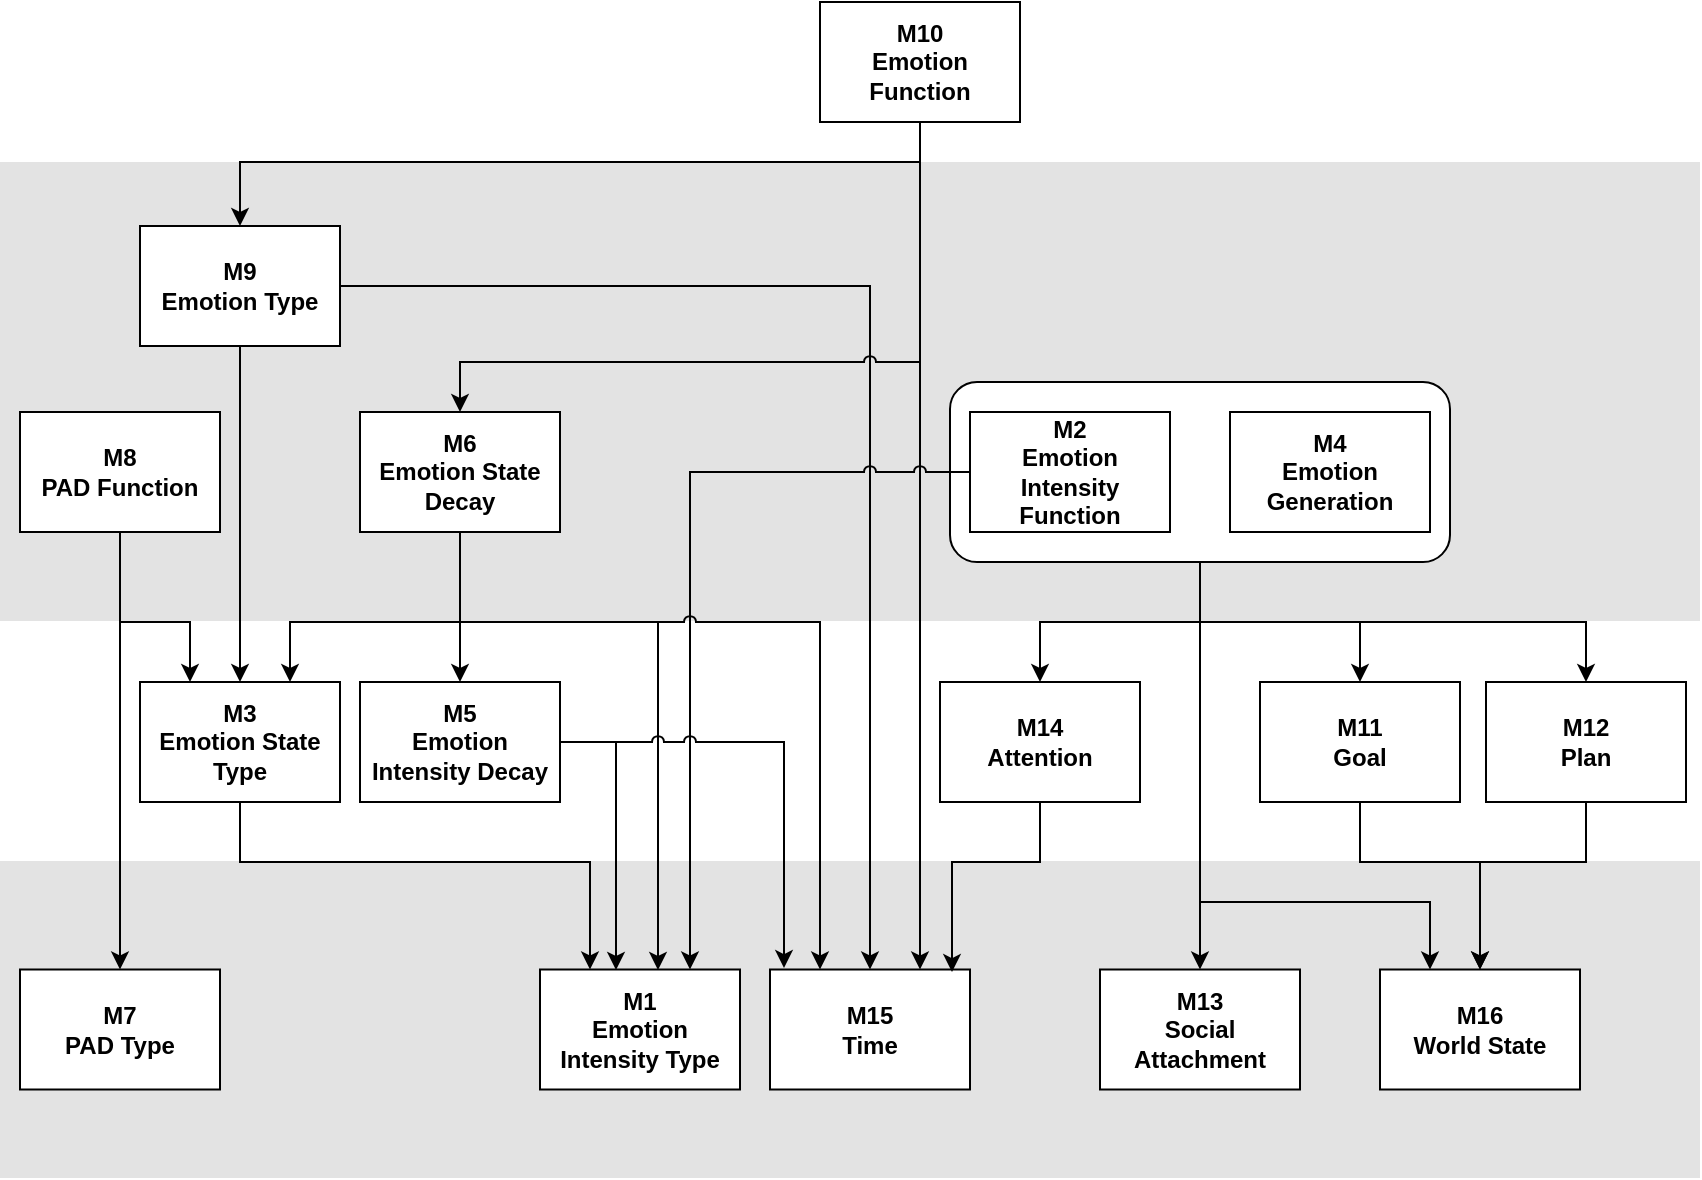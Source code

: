 <mxfile version="21.0.10" type="device"><diagram id="Ijfi6axgYDM7E5HNz20h" name="Page-1"><mxGraphModel dx="1372" dy="779" grid="1" gridSize="10" guides="1" tooltips="1" connect="1" arrows="1" fold="1" page="1" pageScale="1" pageWidth="850" pageHeight="1100" math="0" shadow="0"><root><mxCell id="0"/><mxCell id="1" parent="0"/><mxCell id="OD5OfEdqMw6bm6IXl66x-1" value="" style="rounded=0;whiteSpace=wrap;html=1;strokeColor=none;fillColor=#E3E3E3;" parent="1" vertex="1"><mxGeometry y="569.5" width="850" height="158.5" as="geometry"/></mxCell><mxCell id="vsHfyyIj6KERhxad7ZAa-55" value="" style="rounded=0;whiteSpace=wrap;html=1;strokeColor=none;fillColor=#E3E3E3;" parent="1" vertex="1"><mxGeometry y="220" width="850" height="229.5" as="geometry"/></mxCell><mxCell id="eRBTOyaMB9Fx0lwr8fqL-5" value="" style="group" parent="1" vertex="1" connectable="0"><mxGeometry x="475" y="330" width="250" height="90" as="geometry"/></mxCell><mxCell id="eRBTOyaMB9Fx0lwr8fqL-4" value="" style="rounded=1;whiteSpace=wrap;html=1;" parent="eRBTOyaMB9Fx0lwr8fqL-5" vertex="1"><mxGeometry width="250" height="90" as="geometry"/></mxCell><mxCell id="vsHfyyIj6KERhxad7ZAa-3" value="M2 &lt;br&gt;Emotion Intensity Function" style="rounded=0;whiteSpace=wrap;html=1;fontStyle=1" parent="eRBTOyaMB9Fx0lwr8fqL-5" vertex="1"><mxGeometry x="10" y="15" width="100" height="60" as="geometry"/></mxCell><mxCell id="vsHfyyIj6KERhxad7ZAa-6" value="M4&lt;br&gt;Emotion Generation" style="rounded=0;whiteSpace=wrap;html=1;fontStyle=1" parent="eRBTOyaMB9Fx0lwr8fqL-5" vertex="1"><mxGeometry x="140" y="15" width="100" height="60" as="geometry"/></mxCell><mxCell id="vsHfyyIj6KERhxad7ZAa-2" value="M1 &lt;br&gt;Emotion Intensity Type" style="rounded=0;whiteSpace=wrap;html=1;fontStyle=1" parent="1" vertex="1"><mxGeometry x="270" y="623.75" width="100" height="60" as="geometry"/></mxCell><mxCell id="2X7aPjBaWNLrnwbXmD-6-11" value="" style="edgeStyle=orthogonalEdgeStyle;rounded=0;jumpStyle=arc;orthogonalLoop=1;jettySize=auto;html=1;entryX=0.25;entryY=0;entryDx=0;entryDy=0;exitX=0.5;exitY=1;exitDx=0;exitDy=0;" parent="1" source="vsHfyyIj6KERhxad7ZAa-4" target="vsHfyyIj6KERhxad7ZAa-2" edge="1"><mxGeometry relative="1" as="geometry"><Array as="points"><mxPoint x="120" y="570"/><mxPoint x="295" y="570"/></Array></mxGeometry></mxCell><mxCell id="vsHfyyIj6KERhxad7ZAa-4" value="M3&lt;br&gt;Emotion State Type" style="rounded=0;whiteSpace=wrap;html=1;fontStyle=1" parent="1" vertex="1"><mxGeometry x="70" y="480" width="100" height="60" as="geometry"/></mxCell><mxCell id="2X7aPjBaWNLrnwbXmD-6-14" style="edgeStyle=orthogonalEdgeStyle;rounded=0;jumpStyle=arc;orthogonalLoop=1;jettySize=auto;html=1;exitX=0.5;exitY=1;exitDx=0;exitDy=0;entryX=0.5;entryY=0;entryDx=0;entryDy=0;" parent="1" source="eRBTOyaMB9Fx0lwr8fqL-4" target="vsHfyyIj6KERhxad7ZAa-17" edge="1"><mxGeometry relative="1" as="geometry"/></mxCell><mxCell id="2X7aPjBaWNLrnwbXmD-6-15" style="edgeStyle=orthogonalEdgeStyle;rounded=0;jumpStyle=arc;orthogonalLoop=1;jettySize=auto;html=1;exitX=0.5;exitY=1;exitDx=0;exitDy=0;entryX=0.5;entryY=0;entryDx=0;entryDy=0;" parent="1" source="eRBTOyaMB9Fx0lwr8fqL-4" target="vsHfyyIj6KERhxad7ZAa-16" edge="1"><mxGeometry relative="1" as="geometry"/></mxCell><mxCell id="2X7aPjBaWNLrnwbXmD-6-17" style="edgeStyle=orthogonalEdgeStyle;rounded=0;jumpStyle=arc;orthogonalLoop=1;jettySize=auto;html=1;exitX=0.5;exitY=1;exitDx=0;exitDy=0;entryX=0.5;entryY=0;entryDx=0;entryDy=0;" parent="1" source="eRBTOyaMB9Fx0lwr8fqL-4" target="vsHfyyIj6KERhxad7ZAa-18" edge="1"><mxGeometry relative="1" as="geometry"/></mxCell><mxCell id="2X7aPjBaWNLrnwbXmD-6-18" style="edgeStyle=orthogonalEdgeStyle;rounded=0;jumpStyle=arc;orthogonalLoop=1;jettySize=auto;html=1;exitX=0.5;exitY=1;exitDx=0;exitDy=0;entryX=0.25;entryY=0;entryDx=0;entryDy=0;" parent="1" source="eRBTOyaMB9Fx0lwr8fqL-4" target="vsHfyyIj6KERhxad7ZAa-14" edge="1"><mxGeometry relative="1" as="geometry"><Array as="points"><mxPoint x="600" y="420"/><mxPoint x="600" y="590"/><mxPoint x="696" y="590"/></Array></mxGeometry></mxCell><mxCell id="2X7aPjBaWNLrnwbXmD-6-19" style="edgeStyle=orthogonalEdgeStyle;rounded=0;jumpStyle=arc;orthogonalLoop=1;jettySize=auto;html=1;exitX=0.5;exitY=1;exitDx=0;exitDy=0;entryX=0.75;entryY=0;entryDx=0;entryDy=0;" parent="1" source="vsHfyyIj6KERhxad7ZAa-7" target="vsHfyyIj6KERhxad7ZAa-4" edge="1"><mxGeometry relative="1" as="geometry"><Array as="points"><mxPoint x="230" y="405"/><mxPoint x="230" y="450"/><mxPoint x="145" y="450"/></Array></mxGeometry></mxCell><mxCell id="Il7eu9C_PGJ-KEbheMns-1" style="edgeStyle=orthogonalEdgeStyle;rounded=0;orthogonalLoop=1;jettySize=auto;html=1;exitX=0.5;exitY=1;exitDx=0;exitDy=0;entryX=0.59;entryY=0.004;entryDx=0;entryDy=0;entryPerimeter=0;" edge="1" parent="1" source="vsHfyyIj6KERhxad7ZAa-7" target="vsHfyyIj6KERhxad7ZAa-2"><mxGeometry relative="1" as="geometry"><Array as="points"><mxPoint x="230" y="450"/><mxPoint x="329" y="450"/></Array></mxGeometry></mxCell><mxCell id="vsHfyyIj6KERhxad7ZAa-7" value="&lt;div&gt;M6&lt;/div&gt;Emotion State Decay" style="rounded=0;whiteSpace=wrap;html=1;fontStyle=1" parent="1" vertex="1"><mxGeometry x="180" y="345" width="100" height="60" as="geometry"/></mxCell><mxCell id="vsHfyyIj6KERhxad7ZAa-9" value="M7&lt;br&gt;PAD Type" style="rounded=0;whiteSpace=wrap;html=1;fontStyle=1" parent="1" vertex="1"><mxGeometry x="10" y="623.75" width="100" height="60" as="geometry"/></mxCell><mxCell id="2X7aPjBaWNLrnwbXmD-6-22" style="edgeStyle=orthogonalEdgeStyle;rounded=0;jumpStyle=arc;orthogonalLoop=1;jettySize=auto;html=1;exitX=0.5;exitY=1;exitDx=0;exitDy=0;entryX=0.5;entryY=0;entryDx=0;entryDy=0;" parent="1" source="vsHfyyIj6KERhxad7ZAa-10" target="vsHfyyIj6KERhxad7ZAa-9" edge="1"><mxGeometry relative="1" as="geometry"/></mxCell><mxCell id="2X7aPjBaWNLrnwbXmD-6-26" style="edgeStyle=orthogonalEdgeStyle;rounded=0;sketch=0;jumpStyle=arc;orthogonalLoop=1;jettySize=auto;html=1;exitX=0.5;exitY=1;exitDx=0;exitDy=0;entryX=0.25;entryY=0;entryDx=0;entryDy=0;shadow=0;" parent="1" source="vsHfyyIj6KERhxad7ZAa-10" target="vsHfyyIj6KERhxad7ZAa-4" edge="1"><mxGeometry relative="1" as="geometry"><Array as="points"><mxPoint x="60" y="450"/><mxPoint x="95" y="450"/></Array></mxGeometry></mxCell><mxCell id="vsHfyyIj6KERhxad7ZAa-10" value="M8&lt;br&gt;PAD Function" style="rounded=0;whiteSpace=wrap;html=1;fontStyle=1" parent="1" vertex="1"><mxGeometry x="10" y="345" width="100" height="60" as="geometry"/></mxCell><mxCell id="2X7aPjBaWNLrnwbXmD-6-28" style="edgeStyle=orthogonalEdgeStyle;rounded=0;sketch=0;jumpStyle=arc;orthogonalLoop=1;jettySize=auto;html=1;exitX=0.5;exitY=1;exitDx=0;exitDy=0;entryX=0.5;entryY=0;entryDx=0;entryDy=0;shadow=0;" parent="1" source="vsHfyyIj6KERhxad7ZAa-11" target="vsHfyyIj6KERhxad7ZAa-4" edge="1"><mxGeometry relative="1" as="geometry"/></mxCell><mxCell id="2X7aPjBaWNLrnwbXmD-6-29" style="edgeStyle=orthogonalEdgeStyle;rounded=0;sketch=0;jumpStyle=arc;orthogonalLoop=1;jettySize=auto;html=1;exitX=1;exitY=0.5;exitDx=0;exitDy=0;entryX=0.5;entryY=0;entryDx=0;entryDy=0;shadow=0;" parent="1" source="vsHfyyIj6KERhxad7ZAa-11" target="vsHfyyIj6KERhxad7ZAa-13" edge="1"><mxGeometry relative="1" as="geometry"/></mxCell><mxCell id="vsHfyyIj6KERhxad7ZAa-11" value="M9&lt;br&gt;Emotion Type" style="rounded=0;whiteSpace=wrap;html=1;fontStyle=1" parent="1" vertex="1"><mxGeometry x="70" y="252" width="100" height="60" as="geometry"/></mxCell><mxCell id="2X7aPjBaWNLrnwbXmD-6-30" style="edgeStyle=orthogonalEdgeStyle;rounded=0;sketch=0;jumpStyle=arc;orthogonalLoop=1;jettySize=auto;html=1;exitX=0.5;exitY=1;exitDx=0;exitDy=0;entryX=0.5;entryY=0;entryDx=0;entryDy=0;shadow=0;" parent="1" source="vsHfyyIj6KERhxad7ZAa-12" target="vsHfyyIj6KERhxad7ZAa-11" edge="1"><mxGeometry relative="1" as="geometry"><Array as="points"><mxPoint x="460" y="220"/><mxPoint x="120" y="220"/></Array></mxGeometry></mxCell><mxCell id="2X7aPjBaWNLrnwbXmD-6-31" style="edgeStyle=orthogonalEdgeStyle;rounded=0;sketch=0;jumpStyle=arc;orthogonalLoop=1;jettySize=auto;html=1;exitX=0.5;exitY=1;exitDx=0;exitDy=0;entryX=0.5;entryY=0;entryDx=0;entryDy=0;shadow=0;" parent="1" source="vsHfyyIj6KERhxad7ZAa-12" target="vsHfyyIj6KERhxad7ZAa-7" edge="1"><mxGeometry relative="1" as="geometry"><Array as="points"><mxPoint x="460" y="320"/><mxPoint x="230" y="320"/></Array></mxGeometry></mxCell><mxCell id="2X7aPjBaWNLrnwbXmD-6-34" style="edgeStyle=orthogonalEdgeStyle;rounded=0;sketch=0;jumpStyle=arc;orthogonalLoop=1;jettySize=auto;html=1;exitX=0.5;exitY=1;exitDx=0;exitDy=0;entryX=0.75;entryY=0;entryDx=0;entryDy=0;shadow=0;" parent="1" source="vsHfyyIj6KERhxad7ZAa-12" target="vsHfyyIj6KERhxad7ZAa-13" edge="1"><mxGeometry relative="1" as="geometry"/></mxCell><mxCell id="vsHfyyIj6KERhxad7ZAa-12" value="M10&lt;br&gt;Emotion Function" style="rounded=0;whiteSpace=wrap;html=1;fontStyle=1" parent="1" vertex="1"><mxGeometry x="410" y="140" width="100" height="60" as="geometry"/></mxCell><mxCell id="vsHfyyIj6KERhxad7ZAa-13" value="M15&lt;br&gt;Time" style="rounded=0;whiteSpace=wrap;html=1;fontStyle=1" parent="1" vertex="1"><mxGeometry x="385" y="623.75" width="100" height="60" as="geometry"/></mxCell><mxCell id="vsHfyyIj6KERhxad7ZAa-14" value="M16&lt;br&gt;World State" style="rounded=0;whiteSpace=wrap;html=1;fontStyle=1" parent="1" vertex="1"><mxGeometry x="690" y="623.75" width="100" height="60" as="geometry"/></mxCell><mxCell id="vsHfyyIj6KERhxad7ZAa-43" style="edgeStyle=orthogonalEdgeStyle;rounded=0;orthogonalLoop=1;jettySize=auto;html=1;exitX=0.5;exitY=1;exitDx=0;exitDy=0;entryX=0.5;entryY=0;entryDx=0;entryDy=0;" parent="1" source="vsHfyyIj6KERhxad7ZAa-15" target="vsHfyyIj6KERhxad7ZAa-14" edge="1"><mxGeometry relative="1" as="geometry"><mxPoint x="757" y="553" as="sourcePoint"/><mxPoint x="711" y="633" as="targetPoint"/><Array as="points"><mxPoint x="780" y="570"/><mxPoint x="721" y="570"/></Array></mxGeometry></mxCell><mxCell id="vsHfyyIj6KERhxad7ZAa-15" value="M12&lt;br&gt;Plan" style="rounded=0;whiteSpace=wrap;html=1;fontStyle=1" parent="1" vertex="1"><mxGeometry x="743" y="480" width="100" height="60" as="geometry"/></mxCell><mxCell id="vsHfyyIj6KERhxad7ZAa-44" style="edgeStyle=orthogonalEdgeStyle;rounded=0;orthogonalLoop=1;jettySize=auto;html=1;exitX=0.5;exitY=1;exitDx=0;exitDy=0;entryX=0.5;entryY=0;entryDx=0;entryDy=0;" parent="1" source="vsHfyyIj6KERhxad7ZAa-16" target="vsHfyyIj6KERhxad7ZAa-14" edge="1"><mxGeometry relative="1" as="geometry"><mxPoint x="667" y="553" as="sourcePoint"/><mxPoint x="721" y="623" as="targetPoint"/><Array as="points"><mxPoint x="680" y="570"/><mxPoint x="740" y="570"/></Array></mxGeometry></mxCell><mxCell id="vsHfyyIj6KERhxad7ZAa-16" value="M11&lt;br&gt;Goal" style="rounded=0;whiteSpace=wrap;html=1;fontStyle=1" parent="1" vertex="1"><mxGeometry x="630" y="480" width="100" height="60" as="geometry"/></mxCell><mxCell id="eRBTOyaMB9Fx0lwr8fqL-6" style="edgeStyle=orthogonalEdgeStyle;rounded=0;jumpStyle=arc;orthogonalLoop=1;jettySize=auto;html=1;exitX=0.5;exitY=1;exitDx=0;exitDy=0;entryX=0.91;entryY=0.021;entryDx=0;entryDy=0;entryPerimeter=0;" parent="1" source="vsHfyyIj6KERhxad7ZAa-17" target="vsHfyyIj6KERhxad7ZAa-13" edge="1"><mxGeometry relative="1" as="geometry"><Array as="points"><mxPoint x="520" y="570"/><mxPoint x="476" y="570"/></Array></mxGeometry></mxCell><mxCell id="vsHfyyIj6KERhxad7ZAa-17" value="M14&lt;br&gt;Attention" style="rounded=0;whiteSpace=wrap;html=1;fontStyle=1" parent="1" vertex="1"><mxGeometry x="470" y="480" width="100" height="60" as="geometry"/></mxCell><mxCell id="vsHfyyIj6KERhxad7ZAa-18" value="M13&lt;br&gt;Social Attachment" style="rounded=0;whiteSpace=wrap;html=1;fontStyle=1" parent="1" vertex="1"><mxGeometry x="550" y="623.75" width="100" height="60" as="geometry"/></mxCell><mxCell id="eRBTOyaMB9Fx0lwr8fqL-1" style="edgeStyle=orthogonalEdgeStyle;rounded=0;orthogonalLoop=1;jettySize=auto;html=1;exitX=1;exitY=0.5;exitDx=0;exitDy=0;entryX=0.38;entryY=0.004;entryDx=0;entryDy=0;entryPerimeter=0;" parent="1" source="Hy1vOjRzFsi8qatX1zJ2-4" target="vsHfyyIj6KERhxad7ZAa-2" edge="1"><mxGeometry relative="1" as="geometry"/></mxCell><mxCell id="2X7aPjBaWNLrnwbXmD-6-12" style="edgeStyle=orthogonalEdgeStyle;rounded=0;jumpStyle=arc;orthogonalLoop=1;jettySize=auto;html=1;exitX=0;exitY=0.5;exitDx=0;exitDy=0;entryX=0.75;entryY=0;entryDx=0;entryDy=0;" parent="1" source="vsHfyyIj6KERhxad7ZAa-3" target="vsHfyyIj6KERhxad7ZAa-2" edge="1"><mxGeometry relative="1" as="geometry"><Array as="points"><mxPoint x="345" y="375"/></Array></mxGeometry></mxCell><mxCell id="Hy1vOjRzFsi8qatX1zJ2-4" value="&lt;div&gt;M5&lt;/div&gt;Emotion Intensity Decay" style="rounded=0;whiteSpace=wrap;html=1;fontStyle=1" parent="1" vertex="1"><mxGeometry x="180" y="480" width="100" height="60" as="geometry"/></mxCell><mxCell id="2X7aPjBaWNLrnwbXmD-6-20" style="edgeStyle=orthogonalEdgeStyle;rounded=0;jumpStyle=arc;orthogonalLoop=1;jettySize=auto;html=1;exitX=0.5;exitY=1;exitDx=0;exitDy=0;entryX=0.5;entryY=0;entryDx=0;entryDy=0;" parent="1" source="vsHfyyIj6KERhxad7ZAa-7" target="Hy1vOjRzFsi8qatX1zJ2-4" edge="1"><mxGeometry relative="1" as="geometry"><Array as="points"><mxPoint x="230" y="405"/></Array></mxGeometry></mxCell><mxCell id="2X7aPjBaWNLrnwbXmD-6-16" style="edgeStyle=orthogonalEdgeStyle;rounded=0;jumpStyle=arc;orthogonalLoop=1;jettySize=auto;html=1;exitX=0.5;exitY=1;exitDx=0;exitDy=0;entryX=0.5;entryY=0;entryDx=0;entryDy=0;" parent="1" source="eRBTOyaMB9Fx0lwr8fqL-4" target="vsHfyyIj6KERhxad7ZAa-15" edge="1"><mxGeometry relative="1" as="geometry"><Array as="points"><mxPoint x="600" y="450"/><mxPoint x="793" y="450"/></Array></mxGeometry></mxCell><mxCell id="eRBTOyaMB9Fx0lwr8fqL-3" style="edgeStyle=orthogonalEdgeStyle;rounded=0;jumpStyle=arc;orthogonalLoop=1;jettySize=auto;html=1;exitX=0.5;exitY=1;exitDx=0;exitDy=0;entryX=0.25;entryY=0;entryDx=0;entryDy=0;" parent="1" source="vsHfyyIj6KERhxad7ZAa-7" target="vsHfyyIj6KERhxad7ZAa-13" edge="1"><mxGeometry relative="1" as="geometry"><Array as="points"><mxPoint x="230" y="405"/><mxPoint x="230" y="450"/><mxPoint x="410" y="450"/></Array></mxGeometry></mxCell><mxCell id="eRBTOyaMB9Fx0lwr8fqL-2" style="edgeStyle=orthogonalEdgeStyle;rounded=0;orthogonalLoop=1;jettySize=auto;html=1;exitX=1;exitY=0.5;exitDx=0;exitDy=0;entryX=0.07;entryY=-0.012;entryDx=0;entryDy=0;entryPerimeter=0;jumpStyle=arc;" parent="1" source="Hy1vOjRzFsi8qatX1zJ2-4" target="vsHfyyIj6KERhxad7ZAa-13" edge="1"><mxGeometry relative="1" as="geometry"/></mxCell></root></mxGraphModel></diagram></mxfile>